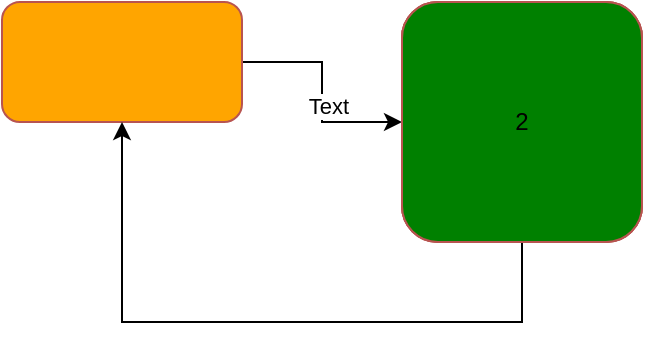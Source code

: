 <mxfile version="22.1.0" type="github">
  <diagram name="Page-1" id="5bWwQys-URIxSxSmuOOc">
    <mxGraphModel dx="954" dy="324" grid="1" gridSize="10" guides="1" tooltips="1" connect="1" arrows="1" fold="1" page="1" pageScale="1" pageWidth="850" pageHeight="1100" math="0" shadow="0">
      <root>
        <mxCell id="0" />
        <mxCell id="1" parent="0" />
        <mxCell id="VQxizx99PiC152Dv8COz-1" value="" style="edgeStyle=orthogonalEdgeStyle;rounded=0;orthogonalLoop=1;jettySize=auto;html=1;" parent="1" source="Y3A4lMRvVH8JnWvST8Fs-1" target="Y3A4lMRvVH8JnWvST8Fs-2" edge="1">
          <mxGeometry relative="1" as="geometry" />
        </mxCell>
        <mxCell id="VQxizx99PiC152Dv8COz-2" value="Text" style="edgeLabel;html=1;align=center;verticalAlign=middle;resizable=0;points=[];" parent="VQxizx99PiC152Dv8COz-1" vertex="1" connectable="0">
          <mxGeometry x="0.125" y="3" relative="1" as="geometry">
            <mxPoint as="offset" />
          </mxGeometry>
        </mxCell>
        <UserObject label="" tags="" name="getdata" id="Y3A4lMRvVH8JnWvST8Fs-1">
          <mxCell style="rounded=1;whiteSpace=wrap;html=1;fillColor=orange;strokeColor=#b85450;comic=0;absoluteArcSize=0;glass=0;" parent="1" vertex="1">
            <mxGeometry x="120" y="80" width="120" height="60" as="geometry" />
          </mxCell>
        </UserObject>
        <mxCell id="VQxizx99PiC152Dv8COz-3" style="edgeStyle=orthogonalEdgeStyle;rounded=0;orthogonalLoop=1;jettySize=auto;html=1;entryX=0.5;entryY=1;entryDx=0;entryDy=0;" parent="1" source="Y3A4lMRvVH8JnWvST8Fs-2" target="Y3A4lMRvVH8JnWvST8Fs-1" edge="1">
          <mxGeometry relative="1" as="geometry">
            <Array as="points">
              <mxPoint x="380" y="240" />
              <mxPoint x="180" y="240" />
            </Array>
          </mxGeometry>
        </mxCell>
        <UserObject label="2" tags="" name="getdata" id="Y3A4lMRvVH8JnWvST8Fs-2">
          <mxCell style="rounded=1;whiteSpace=wrap;html=1;fillColor=#00ff11;strokeColor=#b85450;comic=0;absoluteArcSize=0;glass=0;;color=blue;fillColor=black" parent="1" vertex="1">
            <mxGeometry x="320" y="80" width="120" height="120" as="geometry" />
          </mxCell>
        </UserObject>
        <UserObject label="2" tags="" name="getdata" id="SqZZZL7qSGaREEgWoGyq-1">
          <mxCell style="rounded=1;whiteSpace=wrap;html=1;fillColor=green;strokeColor=#b85450;comic=0;absoluteArcSize=0;glass=0;" parent="1" vertex="1">
            <mxGeometry x="320" y="80" width="120" height="120" as="geometry" />
          </mxCell>
        </UserObject>
        <UserObject label="2" tags="" name="getdata" id="SqZZZL7qSGaREEgWoGyq-2">
          <mxCell style="rounded=1;whiteSpace=wrap;html=1;fillColor=green;strokeColor=#b85450;comic=0;absoluteArcSize=0;glass=0;" parent="1" vertex="1">
            <mxGeometry x="320" y="80" width="120" height="120" as="geometry" />
          </mxCell>
        </UserObject>
      </root>
    </mxGraphModel>
  </diagram>
</mxfile>
